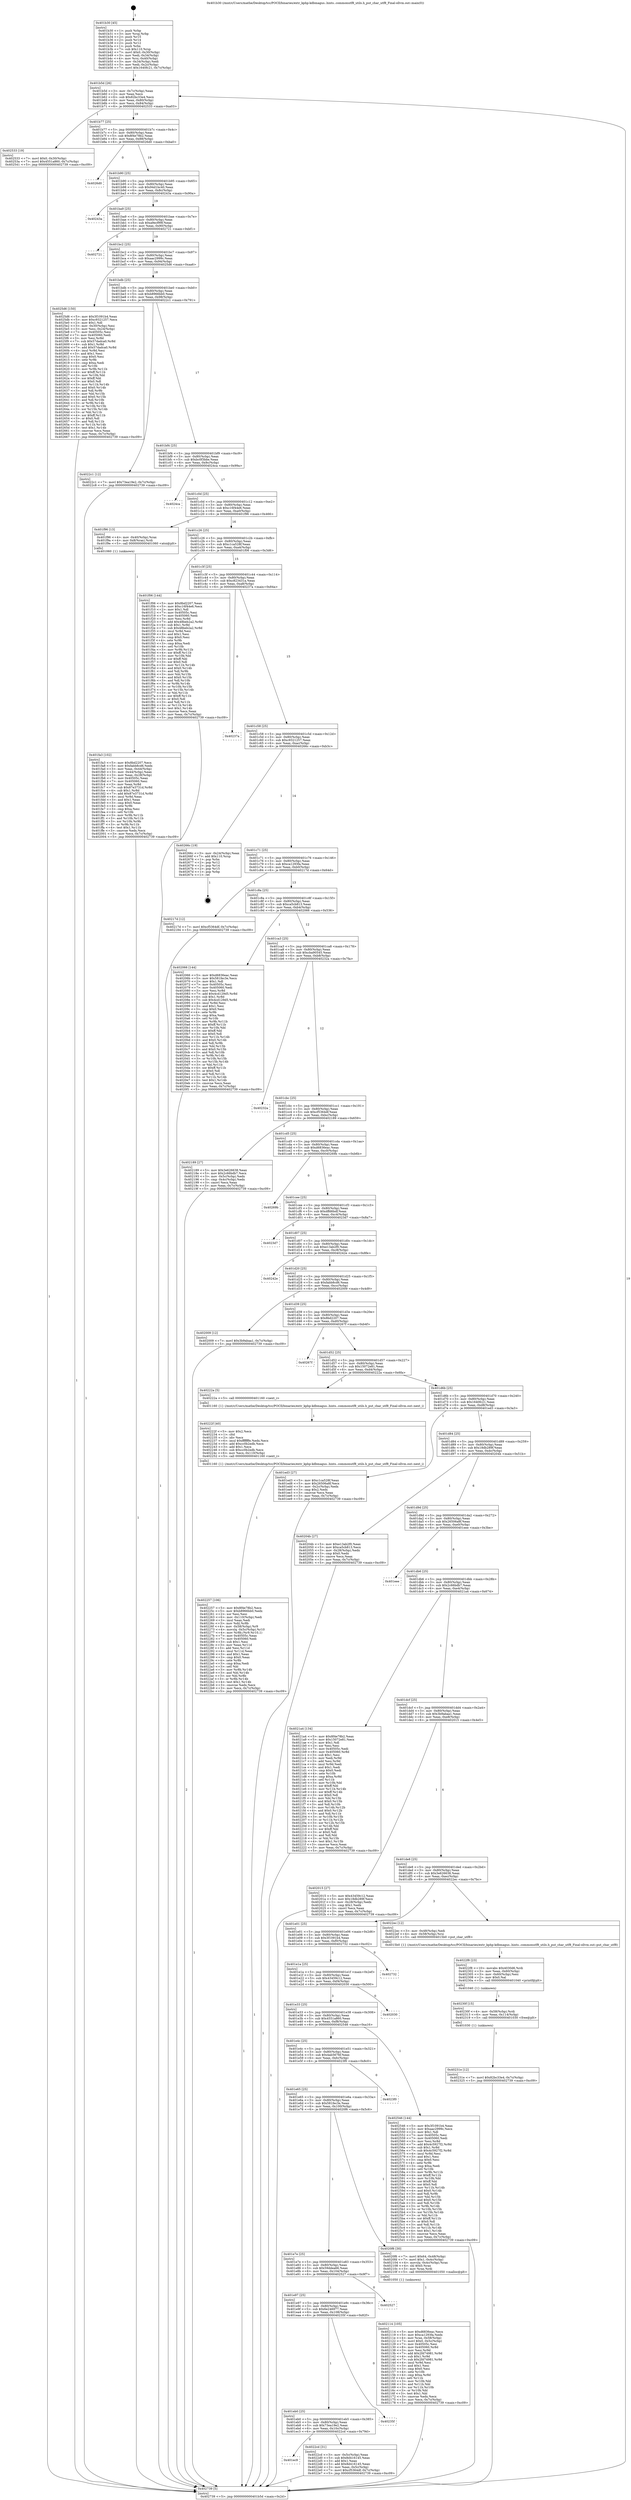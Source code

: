digraph "0x401b30" {
  label = "0x401b30 (/mnt/c/Users/mathe/Desktop/tcc/POCII/binaries/extr_kphp-kdbmagus..hints..commonutf8_utils.h_put_char_utf8_Final-ollvm.out::main(0))"
  labelloc = "t"
  node[shape=record]

  Entry [label="",width=0.3,height=0.3,shape=circle,fillcolor=black,style=filled]
  "0x401b5d" [label="{
     0x401b5d [26]\l
     | [instrs]\l
     &nbsp;&nbsp;0x401b5d \<+3\>: mov -0x7c(%rbp),%eax\l
     &nbsp;&nbsp;0x401b60 \<+2\>: mov %eax,%ecx\l
     &nbsp;&nbsp;0x401b62 \<+6\>: sub $0x82bc33e4,%ecx\l
     &nbsp;&nbsp;0x401b68 \<+3\>: mov %eax,-0x80(%rbp)\l
     &nbsp;&nbsp;0x401b6b \<+6\>: mov %ecx,-0x84(%rbp)\l
     &nbsp;&nbsp;0x401b71 \<+6\>: je 0000000000402533 \<main+0xa03\>\l
  }"]
  "0x402533" [label="{
     0x402533 [19]\l
     | [instrs]\l
     &nbsp;&nbsp;0x402533 \<+7\>: movl $0x0,-0x30(%rbp)\l
     &nbsp;&nbsp;0x40253a \<+7\>: movl $0x4551a860,-0x7c(%rbp)\l
     &nbsp;&nbsp;0x402541 \<+5\>: jmp 0000000000402739 \<main+0xc09\>\l
  }"]
  "0x401b77" [label="{
     0x401b77 [25]\l
     | [instrs]\l
     &nbsp;&nbsp;0x401b77 \<+5\>: jmp 0000000000401b7c \<main+0x4c\>\l
     &nbsp;&nbsp;0x401b7c \<+3\>: mov -0x80(%rbp),%eax\l
     &nbsp;&nbsp;0x401b7f \<+5\>: sub $0x8f4e78b2,%eax\l
     &nbsp;&nbsp;0x401b84 \<+6\>: mov %eax,-0x88(%rbp)\l
     &nbsp;&nbsp;0x401b8a \<+6\>: je 00000000004026d0 \<main+0xba0\>\l
  }"]
  Exit [label="",width=0.3,height=0.3,shape=circle,fillcolor=black,style=filled,peripheries=2]
  "0x4026d0" [label="{
     0x4026d0\l
  }", style=dashed]
  "0x401b90" [label="{
     0x401b90 [25]\l
     | [instrs]\l
     &nbsp;&nbsp;0x401b90 \<+5\>: jmp 0000000000401b95 \<main+0x65\>\l
     &nbsp;&nbsp;0x401b95 \<+3\>: mov -0x80(%rbp),%eax\l
     &nbsp;&nbsp;0x401b98 \<+5\>: sub $0x94d1bc40,%eax\l
     &nbsp;&nbsp;0x401b9d \<+6\>: mov %eax,-0x8c(%rbp)\l
     &nbsp;&nbsp;0x401ba3 \<+6\>: je 000000000040243a \<main+0x90a\>\l
  }"]
  "0x40231e" [label="{
     0x40231e [12]\l
     | [instrs]\l
     &nbsp;&nbsp;0x40231e \<+7\>: movl $0x82bc33e4,-0x7c(%rbp)\l
     &nbsp;&nbsp;0x402325 \<+5\>: jmp 0000000000402739 \<main+0xc09\>\l
  }"]
  "0x40243a" [label="{
     0x40243a\l
  }", style=dashed]
  "0x401ba9" [label="{
     0x401ba9 [25]\l
     | [instrs]\l
     &nbsp;&nbsp;0x401ba9 \<+5\>: jmp 0000000000401bae \<main+0x7e\>\l
     &nbsp;&nbsp;0x401bae \<+3\>: mov -0x80(%rbp),%eax\l
     &nbsp;&nbsp;0x401bb1 \<+5\>: sub $0xa9ecf99f,%eax\l
     &nbsp;&nbsp;0x401bb6 \<+6\>: mov %eax,-0x90(%rbp)\l
     &nbsp;&nbsp;0x401bbc \<+6\>: je 0000000000402721 \<main+0xbf1\>\l
  }"]
  "0x40230f" [label="{
     0x40230f [15]\l
     | [instrs]\l
     &nbsp;&nbsp;0x40230f \<+4\>: mov -0x58(%rbp),%rdi\l
     &nbsp;&nbsp;0x402313 \<+6\>: mov %eax,-0x114(%rbp)\l
     &nbsp;&nbsp;0x402319 \<+5\>: call 0000000000401030 \<free@plt\>\l
     | [calls]\l
     &nbsp;&nbsp;0x401030 \{1\} (unknown)\l
  }"]
  "0x402721" [label="{
     0x402721\l
  }", style=dashed]
  "0x401bc2" [label="{
     0x401bc2 [25]\l
     | [instrs]\l
     &nbsp;&nbsp;0x401bc2 \<+5\>: jmp 0000000000401bc7 \<main+0x97\>\l
     &nbsp;&nbsp;0x401bc7 \<+3\>: mov -0x80(%rbp),%eax\l
     &nbsp;&nbsp;0x401bca \<+5\>: sub $0xaac2999c,%eax\l
     &nbsp;&nbsp;0x401bcf \<+6\>: mov %eax,-0x94(%rbp)\l
     &nbsp;&nbsp;0x401bd5 \<+6\>: je 00000000004025d6 \<main+0xaa6\>\l
  }"]
  "0x4022f8" [label="{
     0x4022f8 [23]\l
     | [instrs]\l
     &nbsp;&nbsp;0x4022f8 \<+10\>: movabs $0x4030d6,%rdi\l
     &nbsp;&nbsp;0x402302 \<+3\>: mov %eax,-0x60(%rbp)\l
     &nbsp;&nbsp;0x402305 \<+3\>: mov -0x60(%rbp),%esi\l
     &nbsp;&nbsp;0x402308 \<+2\>: mov $0x0,%al\l
     &nbsp;&nbsp;0x40230a \<+5\>: call 0000000000401040 \<printf@plt\>\l
     | [calls]\l
     &nbsp;&nbsp;0x401040 \{1\} (unknown)\l
  }"]
  "0x4025d6" [label="{
     0x4025d6 [150]\l
     | [instrs]\l
     &nbsp;&nbsp;0x4025d6 \<+5\>: mov $0x3f1091b4,%eax\l
     &nbsp;&nbsp;0x4025db \<+5\>: mov $0xc9321257,%ecx\l
     &nbsp;&nbsp;0x4025e0 \<+2\>: mov $0x1,%dl\l
     &nbsp;&nbsp;0x4025e2 \<+3\>: mov -0x30(%rbp),%esi\l
     &nbsp;&nbsp;0x4025e5 \<+3\>: mov %esi,-0x24(%rbp)\l
     &nbsp;&nbsp;0x4025e8 \<+7\>: mov 0x40505c,%esi\l
     &nbsp;&nbsp;0x4025ef \<+7\>: mov 0x405060,%edi\l
     &nbsp;&nbsp;0x4025f6 \<+3\>: mov %esi,%r8d\l
     &nbsp;&nbsp;0x4025f9 \<+7\>: sub $0x57dadca0,%r8d\l
     &nbsp;&nbsp;0x402600 \<+4\>: sub $0x1,%r8d\l
     &nbsp;&nbsp;0x402604 \<+7\>: add $0x57dadca0,%r8d\l
     &nbsp;&nbsp;0x40260b \<+4\>: imul %r8d,%esi\l
     &nbsp;&nbsp;0x40260f \<+3\>: and $0x1,%esi\l
     &nbsp;&nbsp;0x402612 \<+3\>: cmp $0x0,%esi\l
     &nbsp;&nbsp;0x402615 \<+4\>: sete %r9b\l
     &nbsp;&nbsp;0x402619 \<+3\>: cmp $0xa,%edi\l
     &nbsp;&nbsp;0x40261c \<+4\>: setl %r10b\l
     &nbsp;&nbsp;0x402620 \<+3\>: mov %r9b,%r11b\l
     &nbsp;&nbsp;0x402623 \<+4\>: xor $0xff,%r11b\l
     &nbsp;&nbsp;0x402627 \<+3\>: mov %r10b,%bl\l
     &nbsp;&nbsp;0x40262a \<+3\>: xor $0xff,%bl\l
     &nbsp;&nbsp;0x40262d \<+3\>: xor $0x0,%dl\l
     &nbsp;&nbsp;0x402630 \<+3\>: mov %r11b,%r14b\l
     &nbsp;&nbsp;0x402633 \<+4\>: and $0x0,%r14b\l
     &nbsp;&nbsp;0x402637 \<+3\>: and %dl,%r9b\l
     &nbsp;&nbsp;0x40263a \<+3\>: mov %bl,%r15b\l
     &nbsp;&nbsp;0x40263d \<+4\>: and $0x0,%r15b\l
     &nbsp;&nbsp;0x402641 \<+3\>: and %dl,%r10b\l
     &nbsp;&nbsp;0x402644 \<+3\>: or %r9b,%r14b\l
     &nbsp;&nbsp;0x402647 \<+3\>: or %r10b,%r15b\l
     &nbsp;&nbsp;0x40264a \<+3\>: xor %r15b,%r14b\l
     &nbsp;&nbsp;0x40264d \<+3\>: or %bl,%r11b\l
     &nbsp;&nbsp;0x402650 \<+4\>: xor $0xff,%r11b\l
     &nbsp;&nbsp;0x402654 \<+3\>: or $0x0,%dl\l
     &nbsp;&nbsp;0x402657 \<+3\>: and %dl,%r11b\l
     &nbsp;&nbsp;0x40265a \<+3\>: or %r11b,%r14b\l
     &nbsp;&nbsp;0x40265d \<+4\>: test $0x1,%r14b\l
     &nbsp;&nbsp;0x402661 \<+3\>: cmovne %ecx,%eax\l
     &nbsp;&nbsp;0x402664 \<+3\>: mov %eax,-0x7c(%rbp)\l
     &nbsp;&nbsp;0x402667 \<+5\>: jmp 0000000000402739 \<main+0xc09\>\l
  }"]
  "0x401bdb" [label="{
     0x401bdb [25]\l
     | [instrs]\l
     &nbsp;&nbsp;0x401bdb \<+5\>: jmp 0000000000401be0 \<main+0xb0\>\l
     &nbsp;&nbsp;0x401be0 \<+3\>: mov -0x80(%rbp),%eax\l
     &nbsp;&nbsp;0x401be3 \<+5\>: sub $0xb8966bb0,%eax\l
     &nbsp;&nbsp;0x401be8 \<+6\>: mov %eax,-0x98(%rbp)\l
     &nbsp;&nbsp;0x401bee \<+6\>: je 00000000004022c1 \<main+0x791\>\l
  }"]
  "0x401ec9" [label="{
     0x401ec9\l
  }", style=dashed]
  "0x4022c1" [label="{
     0x4022c1 [12]\l
     | [instrs]\l
     &nbsp;&nbsp;0x4022c1 \<+7\>: movl $0x73ea19e2,-0x7c(%rbp)\l
     &nbsp;&nbsp;0x4022c8 \<+5\>: jmp 0000000000402739 \<main+0xc09\>\l
  }"]
  "0x401bf4" [label="{
     0x401bf4 [25]\l
     | [instrs]\l
     &nbsp;&nbsp;0x401bf4 \<+5\>: jmp 0000000000401bf9 \<main+0xc9\>\l
     &nbsp;&nbsp;0x401bf9 \<+3\>: mov -0x80(%rbp),%eax\l
     &nbsp;&nbsp;0x401bfc \<+5\>: sub $0xbc0f3bbe,%eax\l
     &nbsp;&nbsp;0x401c01 \<+6\>: mov %eax,-0x9c(%rbp)\l
     &nbsp;&nbsp;0x401c07 \<+6\>: je 00000000004024ca \<main+0x99a\>\l
  }"]
  "0x4022cd" [label="{
     0x4022cd [31]\l
     | [instrs]\l
     &nbsp;&nbsp;0x4022cd \<+3\>: mov -0x5c(%rbp),%eax\l
     &nbsp;&nbsp;0x4022d0 \<+5\>: sub $0x8d416145,%eax\l
     &nbsp;&nbsp;0x4022d5 \<+3\>: add $0x1,%eax\l
     &nbsp;&nbsp;0x4022d8 \<+5\>: add $0x8d416145,%eax\l
     &nbsp;&nbsp;0x4022dd \<+3\>: mov %eax,-0x5c(%rbp)\l
     &nbsp;&nbsp;0x4022e0 \<+7\>: movl $0xcf5364df,-0x7c(%rbp)\l
     &nbsp;&nbsp;0x4022e7 \<+5\>: jmp 0000000000402739 \<main+0xc09\>\l
  }"]
  "0x4024ca" [label="{
     0x4024ca\l
  }", style=dashed]
  "0x401c0d" [label="{
     0x401c0d [25]\l
     | [instrs]\l
     &nbsp;&nbsp;0x401c0d \<+5\>: jmp 0000000000401c12 \<main+0xe2\>\l
     &nbsp;&nbsp;0x401c12 \<+3\>: mov -0x80(%rbp),%eax\l
     &nbsp;&nbsp;0x401c15 \<+5\>: sub $0xc16f44e6,%eax\l
     &nbsp;&nbsp;0x401c1a \<+6\>: mov %eax,-0xa0(%rbp)\l
     &nbsp;&nbsp;0x401c20 \<+6\>: je 0000000000401f96 \<main+0x466\>\l
  }"]
  "0x401eb0" [label="{
     0x401eb0 [25]\l
     | [instrs]\l
     &nbsp;&nbsp;0x401eb0 \<+5\>: jmp 0000000000401eb5 \<main+0x385\>\l
     &nbsp;&nbsp;0x401eb5 \<+3\>: mov -0x80(%rbp),%eax\l
     &nbsp;&nbsp;0x401eb8 \<+5\>: sub $0x73ea19e2,%eax\l
     &nbsp;&nbsp;0x401ebd \<+6\>: mov %eax,-0x10c(%rbp)\l
     &nbsp;&nbsp;0x401ec3 \<+6\>: je 00000000004022cd \<main+0x79d\>\l
  }"]
  "0x401f96" [label="{
     0x401f96 [13]\l
     | [instrs]\l
     &nbsp;&nbsp;0x401f96 \<+4\>: mov -0x40(%rbp),%rax\l
     &nbsp;&nbsp;0x401f9a \<+4\>: mov 0x8(%rax),%rdi\l
     &nbsp;&nbsp;0x401f9e \<+5\>: call 0000000000401060 \<atoi@plt\>\l
     | [calls]\l
     &nbsp;&nbsp;0x401060 \{1\} (unknown)\l
  }"]
  "0x401c26" [label="{
     0x401c26 [25]\l
     | [instrs]\l
     &nbsp;&nbsp;0x401c26 \<+5\>: jmp 0000000000401c2b \<main+0xfb\>\l
     &nbsp;&nbsp;0x401c2b \<+3\>: mov -0x80(%rbp),%eax\l
     &nbsp;&nbsp;0x401c2e \<+5\>: sub $0xc1ca528f,%eax\l
     &nbsp;&nbsp;0x401c33 \<+6\>: mov %eax,-0xa4(%rbp)\l
     &nbsp;&nbsp;0x401c39 \<+6\>: je 0000000000401f06 \<main+0x3d6\>\l
  }"]
  "0x40235f" [label="{
     0x40235f\l
  }", style=dashed]
  "0x401f06" [label="{
     0x401f06 [144]\l
     | [instrs]\l
     &nbsp;&nbsp;0x401f06 \<+5\>: mov $0x8bd2207,%eax\l
     &nbsp;&nbsp;0x401f0b \<+5\>: mov $0xc16f44e6,%ecx\l
     &nbsp;&nbsp;0x401f10 \<+2\>: mov $0x1,%dl\l
     &nbsp;&nbsp;0x401f12 \<+7\>: mov 0x40505c,%esi\l
     &nbsp;&nbsp;0x401f19 \<+7\>: mov 0x405060,%edi\l
     &nbsp;&nbsp;0x401f20 \<+3\>: mov %esi,%r8d\l
     &nbsp;&nbsp;0x401f23 \<+7\>: add $0x48beb2a2,%r8d\l
     &nbsp;&nbsp;0x401f2a \<+4\>: sub $0x1,%r8d\l
     &nbsp;&nbsp;0x401f2e \<+7\>: sub $0x48beb2a2,%r8d\l
     &nbsp;&nbsp;0x401f35 \<+4\>: imul %r8d,%esi\l
     &nbsp;&nbsp;0x401f39 \<+3\>: and $0x1,%esi\l
     &nbsp;&nbsp;0x401f3c \<+3\>: cmp $0x0,%esi\l
     &nbsp;&nbsp;0x401f3f \<+4\>: sete %r9b\l
     &nbsp;&nbsp;0x401f43 \<+3\>: cmp $0xa,%edi\l
     &nbsp;&nbsp;0x401f46 \<+4\>: setl %r10b\l
     &nbsp;&nbsp;0x401f4a \<+3\>: mov %r9b,%r11b\l
     &nbsp;&nbsp;0x401f4d \<+4\>: xor $0xff,%r11b\l
     &nbsp;&nbsp;0x401f51 \<+3\>: mov %r10b,%bl\l
     &nbsp;&nbsp;0x401f54 \<+3\>: xor $0xff,%bl\l
     &nbsp;&nbsp;0x401f57 \<+3\>: xor $0x0,%dl\l
     &nbsp;&nbsp;0x401f5a \<+3\>: mov %r11b,%r14b\l
     &nbsp;&nbsp;0x401f5d \<+4\>: and $0x0,%r14b\l
     &nbsp;&nbsp;0x401f61 \<+3\>: and %dl,%r9b\l
     &nbsp;&nbsp;0x401f64 \<+3\>: mov %bl,%r15b\l
     &nbsp;&nbsp;0x401f67 \<+4\>: and $0x0,%r15b\l
     &nbsp;&nbsp;0x401f6b \<+3\>: and %dl,%r10b\l
     &nbsp;&nbsp;0x401f6e \<+3\>: or %r9b,%r14b\l
     &nbsp;&nbsp;0x401f71 \<+3\>: or %r10b,%r15b\l
     &nbsp;&nbsp;0x401f74 \<+3\>: xor %r15b,%r14b\l
     &nbsp;&nbsp;0x401f77 \<+3\>: or %bl,%r11b\l
     &nbsp;&nbsp;0x401f7a \<+4\>: xor $0xff,%r11b\l
     &nbsp;&nbsp;0x401f7e \<+3\>: or $0x0,%dl\l
     &nbsp;&nbsp;0x401f81 \<+3\>: and %dl,%r11b\l
     &nbsp;&nbsp;0x401f84 \<+3\>: or %r11b,%r14b\l
     &nbsp;&nbsp;0x401f87 \<+4\>: test $0x1,%r14b\l
     &nbsp;&nbsp;0x401f8b \<+3\>: cmovne %ecx,%eax\l
     &nbsp;&nbsp;0x401f8e \<+3\>: mov %eax,-0x7c(%rbp)\l
     &nbsp;&nbsp;0x401f91 \<+5\>: jmp 0000000000402739 \<main+0xc09\>\l
  }"]
  "0x401c3f" [label="{
     0x401c3f [25]\l
     | [instrs]\l
     &nbsp;&nbsp;0x401c3f \<+5\>: jmp 0000000000401c44 \<main+0x114\>\l
     &nbsp;&nbsp;0x401c44 \<+3\>: mov -0x80(%rbp),%eax\l
     &nbsp;&nbsp;0x401c47 \<+5\>: sub $0xc823431a,%eax\l
     &nbsp;&nbsp;0x401c4c \<+6\>: mov %eax,-0xa8(%rbp)\l
     &nbsp;&nbsp;0x401c52 \<+6\>: je 000000000040237a \<main+0x84a\>\l
  }"]
  "0x401e97" [label="{
     0x401e97 [25]\l
     | [instrs]\l
     &nbsp;&nbsp;0x401e97 \<+5\>: jmp 0000000000401e9c \<main+0x36c\>\l
     &nbsp;&nbsp;0x401e9c \<+3\>: mov -0x80(%rbp),%eax\l
     &nbsp;&nbsp;0x401e9f \<+5\>: sub $0x6e246977,%eax\l
     &nbsp;&nbsp;0x401ea4 \<+6\>: mov %eax,-0x108(%rbp)\l
     &nbsp;&nbsp;0x401eaa \<+6\>: je 000000000040235f \<main+0x82f\>\l
  }"]
  "0x40237a" [label="{
     0x40237a\l
  }", style=dashed]
  "0x401c58" [label="{
     0x401c58 [25]\l
     | [instrs]\l
     &nbsp;&nbsp;0x401c58 \<+5\>: jmp 0000000000401c5d \<main+0x12d\>\l
     &nbsp;&nbsp;0x401c5d \<+3\>: mov -0x80(%rbp),%eax\l
     &nbsp;&nbsp;0x401c60 \<+5\>: sub $0xc9321257,%eax\l
     &nbsp;&nbsp;0x401c65 \<+6\>: mov %eax,-0xac(%rbp)\l
     &nbsp;&nbsp;0x401c6b \<+6\>: je 000000000040266c \<main+0xb3c\>\l
  }"]
  "0x402527" [label="{
     0x402527\l
  }", style=dashed]
  "0x40266c" [label="{
     0x40266c [19]\l
     | [instrs]\l
     &nbsp;&nbsp;0x40266c \<+3\>: mov -0x24(%rbp),%eax\l
     &nbsp;&nbsp;0x40266f \<+7\>: add $0x110,%rsp\l
     &nbsp;&nbsp;0x402676 \<+1\>: pop %rbx\l
     &nbsp;&nbsp;0x402677 \<+2\>: pop %r12\l
     &nbsp;&nbsp;0x402679 \<+2\>: pop %r14\l
     &nbsp;&nbsp;0x40267b \<+2\>: pop %r15\l
     &nbsp;&nbsp;0x40267d \<+1\>: pop %rbp\l
     &nbsp;&nbsp;0x40267e \<+1\>: ret\l
  }"]
  "0x401c71" [label="{
     0x401c71 [25]\l
     | [instrs]\l
     &nbsp;&nbsp;0x401c71 \<+5\>: jmp 0000000000401c76 \<main+0x146\>\l
     &nbsp;&nbsp;0x401c76 \<+3\>: mov -0x80(%rbp),%eax\l
     &nbsp;&nbsp;0x401c79 \<+5\>: sub $0xca1293fa,%eax\l
     &nbsp;&nbsp;0x401c7e \<+6\>: mov %eax,-0xb0(%rbp)\l
     &nbsp;&nbsp;0x401c84 \<+6\>: je 000000000040217d \<main+0x64d\>\l
  }"]
  "0x402257" [label="{
     0x402257 [106]\l
     | [instrs]\l
     &nbsp;&nbsp;0x402257 \<+5\>: mov $0x8f4e78b2,%ecx\l
     &nbsp;&nbsp;0x40225c \<+5\>: mov $0xb8966bb0,%edx\l
     &nbsp;&nbsp;0x402261 \<+2\>: xor %esi,%esi\l
     &nbsp;&nbsp;0x402263 \<+6\>: mov -0x110(%rbp),%edi\l
     &nbsp;&nbsp;0x402269 \<+3\>: imul %eax,%edi\l
     &nbsp;&nbsp;0x40226c \<+3\>: mov %dil,%r8b\l
     &nbsp;&nbsp;0x40226f \<+4\>: mov -0x58(%rbp),%r9\l
     &nbsp;&nbsp;0x402273 \<+4\>: movslq -0x5c(%rbp),%r10\l
     &nbsp;&nbsp;0x402277 \<+4\>: mov %r8b,(%r9,%r10,1)\l
     &nbsp;&nbsp;0x40227b \<+7\>: mov 0x40505c,%eax\l
     &nbsp;&nbsp;0x402282 \<+7\>: mov 0x405060,%edi\l
     &nbsp;&nbsp;0x402289 \<+3\>: sub $0x1,%esi\l
     &nbsp;&nbsp;0x40228c \<+3\>: mov %eax,%r11d\l
     &nbsp;&nbsp;0x40228f \<+3\>: add %esi,%r11d\l
     &nbsp;&nbsp;0x402292 \<+4\>: imul %r11d,%eax\l
     &nbsp;&nbsp;0x402296 \<+3\>: and $0x1,%eax\l
     &nbsp;&nbsp;0x402299 \<+3\>: cmp $0x0,%eax\l
     &nbsp;&nbsp;0x40229c \<+4\>: sete %r8b\l
     &nbsp;&nbsp;0x4022a0 \<+3\>: cmp $0xa,%edi\l
     &nbsp;&nbsp;0x4022a3 \<+3\>: setl %bl\l
     &nbsp;&nbsp;0x4022a6 \<+3\>: mov %r8b,%r14b\l
     &nbsp;&nbsp;0x4022a9 \<+3\>: and %bl,%r14b\l
     &nbsp;&nbsp;0x4022ac \<+3\>: xor %bl,%r8b\l
     &nbsp;&nbsp;0x4022af \<+3\>: or %r8b,%r14b\l
     &nbsp;&nbsp;0x4022b2 \<+4\>: test $0x1,%r14b\l
     &nbsp;&nbsp;0x4022b6 \<+3\>: cmovne %edx,%ecx\l
     &nbsp;&nbsp;0x4022b9 \<+3\>: mov %ecx,-0x7c(%rbp)\l
     &nbsp;&nbsp;0x4022bc \<+5\>: jmp 0000000000402739 \<main+0xc09\>\l
  }"]
  "0x40217d" [label="{
     0x40217d [12]\l
     | [instrs]\l
     &nbsp;&nbsp;0x40217d \<+7\>: movl $0xcf5364df,-0x7c(%rbp)\l
     &nbsp;&nbsp;0x402184 \<+5\>: jmp 0000000000402739 \<main+0xc09\>\l
  }"]
  "0x401c8a" [label="{
     0x401c8a [25]\l
     | [instrs]\l
     &nbsp;&nbsp;0x401c8a \<+5\>: jmp 0000000000401c8f \<main+0x15f\>\l
     &nbsp;&nbsp;0x401c8f \<+3\>: mov -0x80(%rbp),%eax\l
     &nbsp;&nbsp;0x401c92 \<+5\>: sub $0xca5cb813,%eax\l
     &nbsp;&nbsp;0x401c97 \<+6\>: mov %eax,-0xb4(%rbp)\l
     &nbsp;&nbsp;0x401c9d \<+6\>: je 0000000000402066 \<main+0x536\>\l
  }"]
  "0x40222f" [label="{
     0x40222f [40]\l
     | [instrs]\l
     &nbsp;&nbsp;0x40222f \<+5\>: mov $0x2,%ecx\l
     &nbsp;&nbsp;0x402234 \<+1\>: cltd\l
     &nbsp;&nbsp;0x402235 \<+2\>: idiv %ecx\l
     &nbsp;&nbsp;0x402237 \<+6\>: imul $0xfffffffe,%edx,%ecx\l
     &nbsp;&nbsp;0x40223d \<+6\>: add $0xcc0b2edb,%ecx\l
     &nbsp;&nbsp;0x402243 \<+3\>: add $0x1,%ecx\l
     &nbsp;&nbsp;0x402246 \<+6\>: sub $0xcc0b2edb,%ecx\l
     &nbsp;&nbsp;0x40224c \<+6\>: mov %ecx,-0x110(%rbp)\l
     &nbsp;&nbsp;0x402252 \<+5\>: call 0000000000401160 \<next_i\>\l
     | [calls]\l
     &nbsp;&nbsp;0x401160 \{1\} (/mnt/c/Users/mathe/Desktop/tcc/POCII/binaries/extr_kphp-kdbmagus..hints..commonutf8_utils.h_put_char_utf8_Final-ollvm.out::next_i)\l
  }"]
  "0x402066" [label="{
     0x402066 [144]\l
     | [instrs]\l
     &nbsp;&nbsp;0x402066 \<+5\>: mov $0xd6836eac,%eax\l
     &nbsp;&nbsp;0x40206b \<+5\>: mov $0x581fec3e,%ecx\l
     &nbsp;&nbsp;0x402070 \<+2\>: mov $0x1,%dl\l
     &nbsp;&nbsp;0x402072 \<+7\>: mov 0x40505c,%esi\l
     &nbsp;&nbsp;0x402079 \<+7\>: mov 0x405060,%edi\l
     &nbsp;&nbsp;0x402080 \<+3\>: mov %esi,%r8d\l
     &nbsp;&nbsp;0x402083 \<+7\>: add $0x4cd129d5,%r8d\l
     &nbsp;&nbsp;0x40208a \<+4\>: sub $0x1,%r8d\l
     &nbsp;&nbsp;0x40208e \<+7\>: sub $0x4cd129d5,%r8d\l
     &nbsp;&nbsp;0x402095 \<+4\>: imul %r8d,%esi\l
     &nbsp;&nbsp;0x402099 \<+3\>: and $0x1,%esi\l
     &nbsp;&nbsp;0x40209c \<+3\>: cmp $0x0,%esi\l
     &nbsp;&nbsp;0x40209f \<+4\>: sete %r9b\l
     &nbsp;&nbsp;0x4020a3 \<+3\>: cmp $0xa,%edi\l
     &nbsp;&nbsp;0x4020a6 \<+4\>: setl %r10b\l
     &nbsp;&nbsp;0x4020aa \<+3\>: mov %r9b,%r11b\l
     &nbsp;&nbsp;0x4020ad \<+4\>: xor $0xff,%r11b\l
     &nbsp;&nbsp;0x4020b1 \<+3\>: mov %r10b,%bl\l
     &nbsp;&nbsp;0x4020b4 \<+3\>: xor $0xff,%bl\l
     &nbsp;&nbsp;0x4020b7 \<+3\>: xor $0x0,%dl\l
     &nbsp;&nbsp;0x4020ba \<+3\>: mov %r11b,%r14b\l
     &nbsp;&nbsp;0x4020bd \<+4\>: and $0x0,%r14b\l
     &nbsp;&nbsp;0x4020c1 \<+3\>: and %dl,%r9b\l
     &nbsp;&nbsp;0x4020c4 \<+3\>: mov %bl,%r15b\l
     &nbsp;&nbsp;0x4020c7 \<+4\>: and $0x0,%r15b\l
     &nbsp;&nbsp;0x4020cb \<+3\>: and %dl,%r10b\l
     &nbsp;&nbsp;0x4020ce \<+3\>: or %r9b,%r14b\l
     &nbsp;&nbsp;0x4020d1 \<+3\>: or %r10b,%r15b\l
     &nbsp;&nbsp;0x4020d4 \<+3\>: xor %r15b,%r14b\l
     &nbsp;&nbsp;0x4020d7 \<+3\>: or %bl,%r11b\l
     &nbsp;&nbsp;0x4020da \<+4\>: xor $0xff,%r11b\l
     &nbsp;&nbsp;0x4020de \<+3\>: or $0x0,%dl\l
     &nbsp;&nbsp;0x4020e1 \<+3\>: and %dl,%r11b\l
     &nbsp;&nbsp;0x4020e4 \<+3\>: or %r11b,%r14b\l
     &nbsp;&nbsp;0x4020e7 \<+4\>: test $0x1,%r14b\l
     &nbsp;&nbsp;0x4020eb \<+3\>: cmovne %ecx,%eax\l
     &nbsp;&nbsp;0x4020ee \<+3\>: mov %eax,-0x7c(%rbp)\l
     &nbsp;&nbsp;0x4020f1 \<+5\>: jmp 0000000000402739 \<main+0xc09\>\l
  }"]
  "0x401ca3" [label="{
     0x401ca3 [25]\l
     | [instrs]\l
     &nbsp;&nbsp;0x401ca3 \<+5\>: jmp 0000000000401ca8 \<main+0x178\>\l
     &nbsp;&nbsp;0x401ca8 \<+3\>: mov -0x80(%rbp),%eax\l
     &nbsp;&nbsp;0x401cab \<+5\>: sub $0xcba90545,%eax\l
     &nbsp;&nbsp;0x401cb0 \<+6\>: mov %eax,-0xb8(%rbp)\l
     &nbsp;&nbsp;0x401cb6 \<+6\>: je 000000000040232a \<main+0x7fa\>\l
  }"]
  "0x402114" [label="{
     0x402114 [105]\l
     | [instrs]\l
     &nbsp;&nbsp;0x402114 \<+5\>: mov $0xd6836eac,%ecx\l
     &nbsp;&nbsp;0x402119 \<+5\>: mov $0xca1293fa,%edx\l
     &nbsp;&nbsp;0x40211e \<+4\>: mov %rax,-0x58(%rbp)\l
     &nbsp;&nbsp;0x402122 \<+7\>: movl $0x0,-0x5c(%rbp)\l
     &nbsp;&nbsp;0x402129 \<+7\>: mov 0x40505c,%esi\l
     &nbsp;&nbsp;0x402130 \<+8\>: mov 0x405060,%r8d\l
     &nbsp;&nbsp;0x402138 \<+3\>: mov %esi,%r9d\l
     &nbsp;&nbsp;0x40213b \<+7\>: add $0x2fd74981,%r9d\l
     &nbsp;&nbsp;0x402142 \<+4\>: sub $0x1,%r9d\l
     &nbsp;&nbsp;0x402146 \<+7\>: sub $0x2fd74981,%r9d\l
     &nbsp;&nbsp;0x40214d \<+4\>: imul %r9d,%esi\l
     &nbsp;&nbsp;0x402151 \<+3\>: and $0x1,%esi\l
     &nbsp;&nbsp;0x402154 \<+3\>: cmp $0x0,%esi\l
     &nbsp;&nbsp;0x402157 \<+4\>: sete %r10b\l
     &nbsp;&nbsp;0x40215b \<+4\>: cmp $0xa,%r8d\l
     &nbsp;&nbsp;0x40215f \<+4\>: setl %r11b\l
     &nbsp;&nbsp;0x402163 \<+3\>: mov %r10b,%bl\l
     &nbsp;&nbsp;0x402166 \<+3\>: and %r11b,%bl\l
     &nbsp;&nbsp;0x402169 \<+3\>: xor %r11b,%r10b\l
     &nbsp;&nbsp;0x40216c \<+3\>: or %r10b,%bl\l
     &nbsp;&nbsp;0x40216f \<+3\>: test $0x1,%bl\l
     &nbsp;&nbsp;0x402172 \<+3\>: cmovne %edx,%ecx\l
     &nbsp;&nbsp;0x402175 \<+3\>: mov %ecx,-0x7c(%rbp)\l
     &nbsp;&nbsp;0x402178 \<+5\>: jmp 0000000000402739 \<main+0xc09\>\l
  }"]
  "0x40232a" [label="{
     0x40232a\l
  }", style=dashed]
  "0x401cbc" [label="{
     0x401cbc [25]\l
     | [instrs]\l
     &nbsp;&nbsp;0x401cbc \<+5\>: jmp 0000000000401cc1 \<main+0x191\>\l
     &nbsp;&nbsp;0x401cc1 \<+3\>: mov -0x80(%rbp),%eax\l
     &nbsp;&nbsp;0x401cc4 \<+5\>: sub $0xcf5364df,%eax\l
     &nbsp;&nbsp;0x401cc9 \<+6\>: mov %eax,-0xbc(%rbp)\l
     &nbsp;&nbsp;0x401ccf \<+6\>: je 0000000000402189 \<main+0x659\>\l
  }"]
  "0x401e7e" [label="{
     0x401e7e [25]\l
     | [instrs]\l
     &nbsp;&nbsp;0x401e7e \<+5\>: jmp 0000000000401e83 \<main+0x353\>\l
     &nbsp;&nbsp;0x401e83 \<+3\>: mov -0x80(%rbp),%eax\l
     &nbsp;&nbsp;0x401e86 \<+5\>: sub $0x59ddea66,%eax\l
     &nbsp;&nbsp;0x401e8b \<+6\>: mov %eax,-0x104(%rbp)\l
     &nbsp;&nbsp;0x401e91 \<+6\>: je 0000000000402527 \<main+0x9f7\>\l
  }"]
  "0x402189" [label="{
     0x402189 [27]\l
     | [instrs]\l
     &nbsp;&nbsp;0x402189 \<+5\>: mov $0x3e626638,%eax\l
     &nbsp;&nbsp;0x40218e \<+5\>: mov $0x2c66bdb7,%ecx\l
     &nbsp;&nbsp;0x402193 \<+3\>: mov -0x5c(%rbp),%edx\l
     &nbsp;&nbsp;0x402196 \<+3\>: cmp -0x4c(%rbp),%edx\l
     &nbsp;&nbsp;0x402199 \<+3\>: cmovl %ecx,%eax\l
     &nbsp;&nbsp;0x40219c \<+3\>: mov %eax,-0x7c(%rbp)\l
     &nbsp;&nbsp;0x40219f \<+5\>: jmp 0000000000402739 \<main+0xc09\>\l
  }"]
  "0x401cd5" [label="{
     0x401cd5 [25]\l
     | [instrs]\l
     &nbsp;&nbsp;0x401cd5 \<+5\>: jmp 0000000000401cda \<main+0x1aa\>\l
     &nbsp;&nbsp;0x401cda \<+3\>: mov -0x80(%rbp),%eax\l
     &nbsp;&nbsp;0x401cdd \<+5\>: sub $0xd6836eac,%eax\l
     &nbsp;&nbsp;0x401ce2 \<+6\>: mov %eax,-0xc0(%rbp)\l
     &nbsp;&nbsp;0x401ce8 \<+6\>: je 000000000040269b \<main+0xb6b\>\l
  }"]
  "0x4020f6" [label="{
     0x4020f6 [30]\l
     | [instrs]\l
     &nbsp;&nbsp;0x4020f6 \<+7\>: movl $0x64,-0x48(%rbp)\l
     &nbsp;&nbsp;0x4020fd \<+7\>: movl $0x1,-0x4c(%rbp)\l
     &nbsp;&nbsp;0x402104 \<+4\>: movslq -0x4c(%rbp),%rax\l
     &nbsp;&nbsp;0x402108 \<+4\>: shl $0x0,%rax\l
     &nbsp;&nbsp;0x40210c \<+3\>: mov %rax,%rdi\l
     &nbsp;&nbsp;0x40210f \<+5\>: call 0000000000401050 \<malloc@plt\>\l
     | [calls]\l
     &nbsp;&nbsp;0x401050 \{1\} (unknown)\l
  }"]
  "0x40269b" [label="{
     0x40269b\l
  }", style=dashed]
  "0x401cee" [label="{
     0x401cee [25]\l
     | [instrs]\l
     &nbsp;&nbsp;0x401cee \<+5\>: jmp 0000000000401cf3 \<main+0x1c3\>\l
     &nbsp;&nbsp;0x401cf3 \<+3\>: mov -0x80(%rbp),%eax\l
     &nbsp;&nbsp;0x401cf6 \<+5\>: sub $0xdffd6bdf,%eax\l
     &nbsp;&nbsp;0x401cfb \<+6\>: mov %eax,-0xc4(%rbp)\l
     &nbsp;&nbsp;0x401d01 \<+6\>: je 00000000004023d7 \<main+0x8a7\>\l
  }"]
  "0x401e65" [label="{
     0x401e65 [25]\l
     | [instrs]\l
     &nbsp;&nbsp;0x401e65 \<+5\>: jmp 0000000000401e6a \<main+0x33a\>\l
     &nbsp;&nbsp;0x401e6a \<+3\>: mov -0x80(%rbp),%eax\l
     &nbsp;&nbsp;0x401e6d \<+5\>: sub $0x581fec3e,%eax\l
     &nbsp;&nbsp;0x401e72 \<+6\>: mov %eax,-0x100(%rbp)\l
     &nbsp;&nbsp;0x401e78 \<+6\>: je 00000000004020f6 \<main+0x5c6\>\l
  }"]
  "0x4023d7" [label="{
     0x4023d7\l
  }", style=dashed]
  "0x401d07" [label="{
     0x401d07 [25]\l
     | [instrs]\l
     &nbsp;&nbsp;0x401d07 \<+5\>: jmp 0000000000401d0c \<main+0x1dc\>\l
     &nbsp;&nbsp;0x401d0c \<+3\>: mov -0x80(%rbp),%eax\l
     &nbsp;&nbsp;0x401d0f \<+5\>: sub $0xe13ab2f0,%eax\l
     &nbsp;&nbsp;0x401d14 \<+6\>: mov %eax,-0xc8(%rbp)\l
     &nbsp;&nbsp;0x401d1a \<+6\>: je 000000000040242e \<main+0x8fe\>\l
  }"]
  "0x4023f0" [label="{
     0x4023f0\l
  }", style=dashed]
  "0x40242e" [label="{
     0x40242e\l
  }", style=dashed]
  "0x401d20" [label="{
     0x401d20 [25]\l
     | [instrs]\l
     &nbsp;&nbsp;0x401d20 \<+5\>: jmp 0000000000401d25 \<main+0x1f5\>\l
     &nbsp;&nbsp;0x401d25 \<+3\>: mov -0x80(%rbp),%eax\l
     &nbsp;&nbsp;0x401d28 \<+5\>: sub $0xfabb8cd6,%eax\l
     &nbsp;&nbsp;0x401d2d \<+6\>: mov %eax,-0xcc(%rbp)\l
     &nbsp;&nbsp;0x401d33 \<+6\>: je 0000000000402009 \<main+0x4d9\>\l
  }"]
  "0x401e4c" [label="{
     0x401e4c [25]\l
     | [instrs]\l
     &nbsp;&nbsp;0x401e4c \<+5\>: jmp 0000000000401e51 \<main+0x321\>\l
     &nbsp;&nbsp;0x401e51 \<+3\>: mov -0x80(%rbp),%eax\l
     &nbsp;&nbsp;0x401e54 \<+5\>: sub $0x4ab5676f,%eax\l
     &nbsp;&nbsp;0x401e59 \<+6\>: mov %eax,-0xfc(%rbp)\l
     &nbsp;&nbsp;0x401e5f \<+6\>: je 00000000004023f0 \<main+0x8c0\>\l
  }"]
  "0x402009" [label="{
     0x402009 [12]\l
     | [instrs]\l
     &nbsp;&nbsp;0x402009 \<+7\>: movl $0x3b9abaa1,-0x7c(%rbp)\l
     &nbsp;&nbsp;0x402010 \<+5\>: jmp 0000000000402739 \<main+0xc09\>\l
  }"]
  "0x401d39" [label="{
     0x401d39 [25]\l
     | [instrs]\l
     &nbsp;&nbsp;0x401d39 \<+5\>: jmp 0000000000401d3e \<main+0x20e\>\l
     &nbsp;&nbsp;0x401d3e \<+3\>: mov -0x80(%rbp),%eax\l
     &nbsp;&nbsp;0x401d41 \<+5\>: sub $0x8bd2207,%eax\l
     &nbsp;&nbsp;0x401d46 \<+6\>: mov %eax,-0xd0(%rbp)\l
     &nbsp;&nbsp;0x401d4c \<+6\>: je 000000000040267f \<main+0xb4f\>\l
  }"]
  "0x402546" [label="{
     0x402546 [144]\l
     | [instrs]\l
     &nbsp;&nbsp;0x402546 \<+5\>: mov $0x3f1091b4,%eax\l
     &nbsp;&nbsp;0x40254b \<+5\>: mov $0xaac2999c,%ecx\l
     &nbsp;&nbsp;0x402550 \<+2\>: mov $0x1,%dl\l
     &nbsp;&nbsp;0x402552 \<+7\>: mov 0x40505c,%esi\l
     &nbsp;&nbsp;0x402559 \<+7\>: mov 0x405060,%edi\l
     &nbsp;&nbsp;0x402560 \<+3\>: mov %esi,%r8d\l
     &nbsp;&nbsp;0x402563 \<+7\>: add $0x4c5927f2,%r8d\l
     &nbsp;&nbsp;0x40256a \<+4\>: sub $0x1,%r8d\l
     &nbsp;&nbsp;0x40256e \<+7\>: sub $0x4c5927f2,%r8d\l
     &nbsp;&nbsp;0x402575 \<+4\>: imul %r8d,%esi\l
     &nbsp;&nbsp;0x402579 \<+3\>: and $0x1,%esi\l
     &nbsp;&nbsp;0x40257c \<+3\>: cmp $0x0,%esi\l
     &nbsp;&nbsp;0x40257f \<+4\>: sete %r9b\l
     &nbsp;&nbsp;0x402583 \<+3\>: cmp $0xa,%edi\l
     &nbsp;&nbsp;0x402586 \<+4\>: setl %r10b\l
     &nbsp;&nbsp;0x40258a \<+3\>: mov %r9b,%r11b\l
     &nbsp;&nbsp;0x40258d \<+4\>: xor $0xff,%r11b\l
     &nbsp;&nbsp;0x402591 \<+3\>: mov %r10b,%bl\l
     &nbsp;&nbsp;0x402594 \<+3\>: xor $0xff,%bl\l
     &nbsp;&nbsp;0x402597 \<+3\>: xor $0x0,%dl\l
     &nbsp;&nbsp;0x40259a \<+3\>: mov %r11b,%r14b\l
     &nbsp;&nbsp;0x40259d \<+4\>: and $0x0,%r14b\l
     &nbsp;&nbsp;0x4025a1 \<+3\>: and %dl,%r9b\l
     &nbsp;&nbsp;0x4025a4 \<+3\>: mov %bl,%r15b\l
     &nbsp;&nbsp;0x4025a7 \<+4\>: and $0x0,%r15b\l
     &nbsp;&nbsp;0x4025ab \<+3\>: and %dl,%r10b\l
     &nbsp;&nbsp;0x4025ae \<+3\>: or %r9b,%r14b\l
     &nbsp;&nbsp;0x4025b1 \<+3\>: or %r10b,%r15b\l
     &nbsp;&nbsp;0x4025b4 \<+3\>: xor %r15b,%r14b\l
     &nbsp;&nbsp;0x4025b7 \<+3\>: or %bl,%r11b\l
     &nbsp;&nbsp;0x4025ba \<+4\>: xor $0xff,%r11b\l
     &nbsp;&nbsp;0x4025be \<+3\>: or $0x0,%dl\l
     &nbsp;&nbsp;0x4025c1 \<+3\>: and %dl,%r11b\l
     &nbsp;&nbsp;0x4025c4 \<+3\>: or %r11b,%r14b\l
     &nbsp;&nbsp;0x4025c7 \<+4\>: test $0x1,%r14b\l
     &nbsp;&nbsp;0x4025cb \<+3\>: cmovne %ecx,%eax\l
     &nbsp;&nbsp;0x4025ce \<+3\>: mov %eax,-0x7c(%rbp)\l
     &nbsp;&nbsp;0x4025d1 \<+5\>: jmp 0000000000402739 \<main+0xc09\>\l
  }"]
  "0x40267f" [label="{
     0x40267f\l
  }", style=dashed]
  "0x401d52" [label="{
     0x401d52 [25]\l
     | [instrs]\l
     &nbsp;&nbsp;0x401d52 \<+5\>: jmp 0000000000401d57 \<main+0x227\>\l
     &nbsp;&nbsp;0x401d57 \<+3\>: mov -0x80(%rbp),%eax\l
     &nbsp;&nbsp;0x401d5a \<+5\>: sub $0x15072e81,%eax\l
     &nbsp;&nbsp;0x401d5f \<+6\>: mov %eax,-0xd4(%rbp)\l
     &nbsp;&nbsp;0x401d65 \<+6\>: je 000000000040222a \<main+0x6fa\>\l
  }"]
  "0x401e33" [label="{
     0x401e33 [25]\l
     | [instrs]\l
     &nbsp;&nbsp;0x401e33 \<+5\>: jmp 0000000000401e38 \<main+0x308\>\l
     &nbsp;&nbsp;0x401e38 \<+3\>: mov -0x80(%rbp),%eax\l
     &nbsp;&nbsp;0x401e3b \<+5\>: sub $0x4551a860,%eax\l
     &nbsp;&nbsp;0x401e40 \<+6\>: mov %eax,-0xf8(%rbp)\l
     &nbsp;&nbsp;0x401e46 \<+6\>: je 0000000000402546 \<main+0xa16\>\l
  }"]
  "0x40222a" [label="{
     0x40222a [5]\l
     | [instrs]\l
     &nbsp;&nbsp;0x40222a \<+5\>: call 0000000000401160 \<next_i\>\l
     | [calls]\l
     &nbsp;&nbsp;0x401160 \{1\} (/mnt/c/Users/mathe/Desktop/tcc/POCII/binaries/extr_kphp-kdbmagus..hints..commonutf8_utils.h_put_char_utf8_Final-ollvm.out::next_i)\l
  }"]
  "0x401d6b" [label="{
     0x401d6b [25]\l
     | [instrs]\l
     &nbsp;&nbsp;0x401d6b \<+5\>: jmp 0000000000401d70 \<main+0x240\>\l
     &nbsp;&nbsp;0x401d70 \<+3\>: mov -0x80(%rbp),%eax\l
     &nbsp;&nbsp;0x401d73 \<+5\>: sub $0x1640fc21,%eax\l
     &nbsp;&nbsp;0x401d78 \<+6\>: mov %eax,-0xd8(%rbp)\l
     &nbsp;&nbsp;0x401d7e \<+6\>: je 0000000000401ed3 \<main+0x3a3\>\l
  }"]
  "0x402030" [label="{
     0x402030\l
  }", style=dashed]
  "0x401ed3" [label="{
     0x401ed3 [27]\l
     | [instrs]\l
     &nbsp;&nbsp;0x401ed3 \<+5\>: mov $0xc1ca528f,%eax\l
     &nbsp;&nbsp;0x401ed8 \<+5\>: mov $0x26506a8f,%ecx\l
     &nbsp;&nbsp;0x401edd \<+3\>: mov -0x2c(%rbp),%edx\l
     &nbsp;&nbsp;0x401ee0 \<+3\>: cmp $0x2,%edx\l
     &nbsp;&nbsp;0x401ee3 \<+3\>: cmovne %ecx,%eax\l
     &nbsp;&nbsp;0x401ee6 \<+3\>: mov %eax,-0x7c(%rbp)\l
     &nbsp;&nbsp;0x401ee9 \<+5\>: jmp 0000000000402739 \<main+0xc09\>\l
  }"]
  "0x401d84" [label="{
     0x401d84 [25]\l
     | [instrs]\l
     &nbsp;&nbsp;0x401d84 \<+5\>: jmp 0000000000401d89 \<main+0x259\>\l
     &nbsp;&nbsp;0x401d89 \<+3\>: mov -0x80(%rbp),%eax\l
     &nbsp;&nbsp;0x401d8c \<+5\>: sub $0x18db289f,%eax\l
     &nbsp;&nbsp;0x401d91 \<+6\>: mov %eax,-0xdc(%rbp)\l
     &nbsp;&nbsp;0x401d97 \<+6\>: je 000000000040204b \<main+0x51b\>\l
  }"]
  "0x402739" [label="{
     0x402739 [5]\l
     | [instrs]\l
     &nbsp;&nbsp;0x402739 \<+5\>: jmp 0000000000401b5d \<main+0x2d\>\l
  }"]
  "0x401b30" [label="{
     0x401b30 [45]\l
     | [instrs]\l
     &nbsp;&nbsp;0x401b30 \<+1\>: push %rbp\l
     &nbsp;&nbsp;0x401b31 \<+3\>: mov %rsp,%rbp\l
     &nbsp;&nbsp;0x401b34 \<+2\>: push %r15\l
     &nbsp;&nbsp;0x401b36 \<+2\>: push %r14\l
     &nbsp;&nbsp;0x401b38 \<+2\>: push %r12\l
     &nbsp;&nbsp;0x401b3a \<+1\>: push %rbx\l
     &nbsp;&nbsp;0x401b3b \<+7\>: sub $0x110,%rsp\l
     &nbsp;&nbsp;0x401b42 \<+7\>: movl $0x0,-0x30(%rbp)\l
     &nbsp;&nbsp;0x401b49 \<+3\>: mov %edi,-0x34(%rbp)\l
     &nbsp;&nbsp;0x401b4c \<+4\>: mov %rsi,-0x40(%rbp)\l
     &nbsp;&nbsp;0x401b50 \<+3\>: mov -0x34(%rbp),%edi\l
     &nbsp;&nbsp;0x401b53 \<+3\>: mov %edi,-0x2c(%rbp)\l
     &nbsp;&nbsp;0x401b56 \<+7\>: movl $0x1640fc21,-0x7c(%rbp)\l
  }"]
  "0x401fa3" [label="{
     0x401fa3 [102]\l
     | [instrs]\l
     &nbsp;&nbsp;0x401fa3 \<+5\>: mov $0x8bd2207,%ecx\l
     &nbsp;&nbsp;0x401fa8 \<+5\>: mov $0xfabb8cd6,%edx\l
     &nbsp;&nbsp;0x401fad \<+3\>: mov %eax,-0x44(%rbp)\l
     &nbsp;&nbsp;0x401fb0 \<+3\>: mov -0x44(%rbp),%eax\l
     &nbsp;&nbsp;0x401fb3 \<+3\>: mov %eax,-0x28(%rbp)\l
     &nbsp;&nbsp;0x401fb6 \<+7\>: mov 0x40505c,%eax\l
     &nbsp;&nbsp;0x401fbd \<+7\>: mov 0x405060,%esi\l
     &nbsp;&nbsp;0x401fc4 \<+3\>: mov %eax,%r8d\l
     &nbsp;&nbsp;0x401fc7 \<+7\>: sub $0x87e3731d,%r8d\l
     &nbsp;&nbsp;0x401fce \<+4\>: sub $0x1,%r8d\l
     &nbsp;&nbsp;0x401fd2 \<+7\>: add $0x87e3731d,%r8d\l
     &nbsp;&nbsp;0x401fd9 \<+4\>: imul %r8d,%eax\l
     &nbsp;&nbsp;0x401fdd \<+3\>: and $0x1,%eax\l
     &nbsp;&nbsp;0x401fe0 \<+3\>: cmp $0x0,%eax\l
     &nbsp;&nbsp;0x401fe3 \<+4\>: sete %r9b\l
     &nbsp;&nbsp;0x401fe7 \<+3\>: cmp $0xa,%esi\l
     &nbsp;&nbsp;0x401fea \<+4\>: setl %r10b\l
     &nbsp;&nbsp;0x401fee \<+3\>: mov %r9b,%r11b\l
     &nbsp;&nbsp;0x401ff1 \<+3\>: and %r10b,%r11b\l
     &nbsp;&nbsp;0x401ff4 \<+3\>: xor %r10b,%r9b\l
     &nbsp;&nbsp;0x401ff7 \<+3\>: or %r9b,%r11b\l
     &nbsp;&nbsp;0x401ffa \<+4\>: test $0x1,%r11b\l
     &nbsp;&nbsp;0x401ffe \<+3\>: cmovne %edx,%ecx\l
     &nbsp;&nbsp;0x402001 \<+3\>: mov %ecx,-0x7c(%rbp)\l
     &nbsp;&nbsp;0x402004 \<+5\>: jmp 0000000000402739 \<main+0xc09\>\l
  }"]
  "0x401e1a" [label="{
     0x401e1a [25]\l
     | [instrs]\l
     &nbsp;&nbsp;0x401e1a \<+5\>: jmp 0000000000401e1f \<main+0x2ef\>\l
     &nbsp;&nbsp;0x401e1f \<+3\>: mov -0x80(%rbp),%eax\l
     &nbsp;&nbsp;0x401e22 \<+5\>: sub $0x43459c12,%eax\l
     &nbsp;&nbsp;0x401e27 \<+6\>: mov %eax,-0xf4(%rbp)\l
     &nbsp;&nbsp;0x401e2d \<+6\>: je 0000000000402030 \<main+0x500\>\l
  }"]
  "0x40204b" [label="{
     0x40204b [27]\l
     | [instrs]\l
     &nbsp;&nbsp;0x40204b \<+5\>: mov $0xe13ab2f0,%eax\l
     &nbsp;&nbsp;0x402050 \<+5\>: mov $0xca5cb813,%ecx\l
     &nbsp;&nbsp;0x402055 \<+3\>: mov -0x28(%rbp),%edx\l
     &nbsp;&nbsp;0x402058 \<+3\>: cmp $0x0,%edx\l
     &nbsp;&nbsp;0x40205b \<+3\>: cmove %ecx,%eax\l
     &nbsp;&nbsp;0x40205e \<+3\>: mov %eax,-0x7c(%rbp)\l
     &nbsp;&nbsp;0x402061 \<+5\>: jmp 0000000000402739 \<main+0xc09\>\l
  }"]
  "0x401d9d" [label="{
     0x401d9d [25]\l
     | [instrs]\l
     &nbsp;&nbsp;0x401d9d \<+5\>: jmp 0000000000401da2 \<main+0x272\>\l
     &nbsp;&nbsp;0x401da2 \<+3\>: mov -0x80(%rbp),%eax\l
     &nbsp;&nbsp;0x401da5 \<+5\>: sub $0x26506a8f,%eax\l
     &nbsp;&nbsp;0x401daa \<+6\>: mov %eax,-0xe0(%rbp)\l
     &nbsp;&nbsp;0x401db0 \<+6\>: je 0000000000401eee \<main+0x3be\>\l
  }"]
  "0x402732" [label="{
     0x402732\l
  }", style=dashed]
  "0x401eee" [label="{
     0x401eee\l
  }", style=dashed]
  "0x401db6" [label="{
     0x401db6 [25]\l
     | [instrs]\l
     &nbsp;&nbsp;0x401db6 \<+5\>: jmp 0000000000401dbb \<main+0x28b\>\l
     &nbsp;&nbsp;0x401dbb \<+3\>: mov -0x80(%rbp),%eax\l
     &nbsp;&nbsp;0x401dbe \<+5\>: sub $0x2c66bdb7,%eax\l
     &nbsp;&nbsp;0x401dc3 \<+6\>: mov %eax,-0xe4(%rbp)\l
     &nbsp;&nbsp;0x401dc9 \<+6\>: je 00000000004021a4 \<main+0x674\>\l
  }"]
  "0x401e01" [label="{
     0x401e01 [25]\l
     | [instrs]\l
     &nbsp;&nbsp;0x401e01 \<+5\>: jmp 0000000000401e06 \<main+0x2d6\>\l
     &nbsp;&nbsp;0x401e06 \<+3\>: mov -0x80(%rbp),%eax\l
     &nbsp;&nbsp;0x401e09 \<+5\>: sub $0x3f1091b4,%eax\l
     &nbsp;&nbsp;0x401e0e \<+6\>: mov %eax,-0xf0(%rbp)\l
     &nbsp;&nbsp;0x401e14 \<+6\>: je 0000000000402732 \<main+0xc02\>\l
  }"]
  "0x4021a4" [label="{
     0x4021a4 [134]\l
     | [instrs]\l
     &nbsp;&nbsp;0x4021a4 \<+5\>: mov $0x8f4e78b2,%eax\l
     &nbsp;&nbsp;0x4021a9 \<+5\>: mov $0x15072e81,%ecx\l
     &nbsp;&nbsp;0x4021ae \<+2\>: mov $0x1,%dl\l
     &nbsp;&nbsp;0x4021b0 \<+2\>: xor %esi,%esi\l
     &nbsp;&nbsp;0x4021b2 \<+7\>: mov 0x40505c,%edi\l
     &nbsp;&nbsp;0x4021b9 \<+8\>: mov 0x405060,%r8d\l
     &nbsp;&nbsp;0x4021c1 \<+3\>: sub $0x1,%esi\l
     &nbsp;&nbsp;0x4021c4 \<+3\>: mov %edi,%r9d\l
     &nbsp;&nbsp;0x4021c7 \<+3\>: add %esi,%r9d\l
     &nbsp;&nbsp;0x4021ca \<+4\>: imul %r9d,%edi\l
     &nbsp;&nbsp;0x4021ce \<+3\>: and $0x1,%edi\l
     &nbsp;&nbsp;0x4021d1 \<+3\>: cmp $0x0,%edi\l
     &nbsp;&nbsp;0x4021d4 \<+4\>: sete %r10b\l
     &nbsp;&nbsp;0x4021d8 \<+4\>: cmp $0xa,%r8d\l
     &nbsp;&nbsp;0x4021dc \<+4\>: setl %r11b\l
     &nbsp;&nbsp;0x4021e0 \<+3\>: mov %r10b,%bl\l
     &nbsp;&nbsp;0x4021e3 \<+3\>: xor $0xff,%bl\l
     &nbsp;&nbsp;0x4021e6 \<+3\>: mov %r11b,%r14b\l
     &nbsp;&nbsp;0x4021e9 \<+4\>: xor $0xff,%r14b\l
     &nbsp;&nbsp;0x4021ed \<+3\>: xor $0x0,%dl\l
     &nbsp;&nbsp;0x4021f0 \<+3\>: mov %bl,%r15b\l
     &nbsp;&nbsp;0x4021f3 \<+4\>: and $0x0,%r15b\l
     &nbsp;&nbsp;0x4021f7 \<+3\>: and %dl,%r10b\l
     &nbsp;&nbsp;0x4021fa \<+3\>: mov %r14b,%r12b\l
     &nbsp;&nbsp;0x4021fd \<+4\>: and $0x0,%r12b\l
     &nbsp;&nbsp;0x402201 \<+3\>: and %dl,%r11b\l
     &nbsp;&nbsp;0x402204 \<+3\>: or %r10b,%r15b\l
     &nbsp;&nbsp;0x402207 \<+3\>: or %r11b,%r12b\l
     &nbsp;&nbsp;0x40220a \<+3\>: xor %r12b,%r15b\l
     &nbsp;&nbsp;0x40220d \<+3\>: or %r14b,%bl\l
     &nbsp;&nbsp;0x402210 \<+3\>: xor $0xff,%bl\l
     &nbsp;&nbsp;0x402213 \<+3\>: or $0x0,%dl\l
     &nbsp;&nbsp;0x402216 \<+2\>: and %dl,%bl\l
     &nbsp;&nbsp;0x402218 \<+3\>: or %bl,%r15b\l
     &nbsp;&nbsp;0x40221b \<+4\>: test $0x1,%r15b\l
     &nbsp;&nbsp;0x40221f \<+3\>: cmovne %ecx,%eax\l
     &nbsp;&nbsp;0x402222 \<+3\>: mov %eax,-0x7c(%rbp)\l
     &nbsp;&nbsp;0x402225 \<+5\>: jmp 0000000000402739 \<main+0xc09\>\l
  }"]
  "0x401dcf" [label="{
     0x401dcf [25]\l
     | [instrs]\l
     &nbsp;&nbsp;0x401dcf \<+5\>: jmp 0000000000401dd4 \<main+0x2a4\>\l
     &nbsp;&nbsp;0x401dd4 \<+3\>: mov -0x80(%rbp),%eax\l
     &nbsp;&nbsp;0x401dd7 \<+5\>: sub $0x3b9abaa1,%eax\l
     &nbsp;&nbsp;0x401ddc \<+6\>: mov %eax,-0xe8(%rbp)\l
     &nbsp;&nbsp;0x401de2 \<+6\>: je 0000000000402015 \<main+0x4e5\>\l
  }"]
  "0x4022ec" [label="{
     0x4022ec [12]\l
     | [instrs]\l
     &nbsp;&nbsp;0x4022ec \<+3\>: mov -0x48(%rbp),%edi\l
     &nbsp;&nbsp;0x4022ef \<+4\>: mov -0x58(%rbp),%rsi\l
     &nbsp;&nbsp;0x4022f3 \<+5\>: call 00000000004015b0 \<put_char_utf8\>\l
     | [calls]\l
     &nbsp;&nbsp;0x4015b0 \{1\} (/mnt/c/Users/mathe/Desktop/tcc/POCII/binaries/extr_kphp-kdbmagus..hints..commonutf8_utils.h_put_char_utf8_Final-ollvm.out::put_char_utf8)\l
  }"]
  "0x402015" [label="{
     0x402015 [27]\l
     | [instrs]\l
     &nbsp;&nbsp;0x402015 \<+5\>: mov $0x43459c12,%eax\l
     &nbsp;&nbsp;0x40201a \<+5\>: mov $0x18db289f,%ecx\l
     &nbsp;&nbsp;0x40201f \<+3\>: mov -0x28(%rbp),%edx\l
     &nbsp;&nbsp;0x402022 \<+3\>: cmp $0x1,%edx\l
     &nbsp;&nbsp;0x402025 \<+3\>: cmovl %ecx,%eax\l
     &nbsp;&nbsp;0x402028 \<+3\>: mov %eax,-0x7c(%rbp)\l
     &nbsp;&nbsp;0x40202b \<+5\>: jmp 0000000000402739 \<main+0xc09\>\l
  }"]
  "0x401de8" [label="{
     0x401de8 [25]\l
     | [instrs]\l
     &nbsp;&nbsp;0x401de8 \<+5\>: jmp 0000000000401ded \<main+0x2bd\>\l
     &nbsp;&nbsp;0x401ded \<+3\>: mov -0x80(%rbp),%eax\l
     &nbsp;&nbsp;0x401df0 \<+5\>: sub $0x3e626638,%eax\l
     &nbsp;&nbsp;0x401df5 \<+6\>: mov %eax,-0xec(%rbp)\l
     &nbsp;&nbsp;0x401dfb \<+6\>: je 00000000004022ec \<main+0x7bc\>\l
  }"]
  Entry -> "0x401b30" [label=" 1"]
  "0x401b5d" -> "0x402533" [label=" 1"]
  "0x401b5d" -> "0x401b77" [label=" 19"]
  "0x40266c" -> Exit [label=" 1"]
  "0x401b77" -> "0x4026d0" [label=" 0"]
  "0x401b77" -> "0x401b90" [label=" 19"]
  "0x4025d6" -> "0x402739" [label=" 1"]
  "0x401b90" -> "0x40243a" [label=" 0"]
  "0x401b90" -> "0x401ba9" [label=" 19"]
  "0x402546" -> "0x402739" [label=" 1"]
  "0x401ba9" -> "0x402721" [label=" 0"]
  "0x401ba9" -> "0x401bc2" [label=" 19"]
  "0x402533" -> "0x402739" [label=" 1"]
  "0x401bc2" -> "0x4025d6" [label=" 1"]
  "0x401bc2" -> "0x401bdb" [label=" 18"]
  "0x40231e" -> "0x402739" [label=" 1"]
  "0x401bdb" -> "0x4022c1" [label=" 1"]
  "0x401bdb" -> "0x401bf4" [label=" 17"]
  "0x40230f" -> "0x40231e" [label=" 1"]
  "0x401bf4" -> "0x4024ca" [label=" 0"]
  "0x401bf4" -> "0x401c0d" [label=" 17"]
  "0x4022f8" -> "0x40230f" [label=" 1"]
  "0x401c0d" -> "0x401f96" [label=" 1"]
  "0x401c0d" -> "0x401c26" [label=" 16"]
  "0x4022cd" -> "0x402739" [label=" 1"]
  "0x401c26" -> "0x401f06" [label=" 1"]
  "0x401c26" -> "0x401c3f" [label=" 15"]
  "0x401eb0" -> "0x401ec9" [label=" 0"]
  "0x401c3f" -> "0x40237a" [label=" 0"]
  "0x401c3f" -> "0x401c58" [label=" 15"]
  "0x4022ec" -> "0x4022f8" [label=" 1"]
  "0x401c58" -> "0x40266c" [label=" 1"]
  "0x401c58" -> "0x401c71" [label=" 14"]
  "0x401e97" -> "0x401eb0" [label=" 1"]
  "0x401c71" -> "0x40217d" [label=" 1"]
  "0x401c71" -> "0x401c8a" [label=" 13"]
  "0x401eb0" -> "0x4022cd" [label=" 1"]
  "0x401c8a" -> "0x402066" [label=" 1"]
  "0x401c8a" -> "0x401ca3" [label=" 12"]
  "0x401e7e" -> "0x401e97" [label=" 1"]
  "0x401ca3" -> "0x40232a" [label=" 0"]
  "0x401ca3" -> "0x401cbc" [label=" 12"]
  "0x401e7e" -> "0x402527" [label=" 0"]
  "0x401cbc" -> "0x402189" [label=" 2"]
  "0x401cbc" -> "0x401cd5" [label=" 10"]
  "0x401e97" -> "0x40235f" [label=" 0"]
  "0x401cd5" -> "0x40269b" [label=" 0"]
  "0x401cd5" -> "0x401cee" [label=" 10"]
  "0x4022c1" -> "0x402739" [label=" 1"]
  "0x401cee" -> "0x4023d7" [label=" 0"]
  "0x401cee" -> "0x401d07" [label=" 10"]
  "0x40222f" -> "0x402257" [label=" 1"]
  "0x401d07" -> "0x40242e" [label=" 0"]
  "0x401d07" -> "0x401d20" [label=" 10"]
  "0x40222a" -> "0x40222f" [label=" 1"]
  "0x401d20" -> "0x402009" [label=" 1"]
  "0x401d20" -> "0x401d39" [label=" 9"]
  "0x402189" -> "0x402739" [label=" 2"]
  "0x401d39" -> "0x40267f" [label=" 0"]
  "0x401d39" -> "0x401d52" [label=" 9"]
  "0x40217d" -> "0x402739" [label=" 1"]
  "0x401d52" -> "0x40222a" [label=" 1"]
  "0x401d52" -> "0x401d6b" [label=" 8"]
  "0x4020f6" -> "0x402114" [label=" 1"]
  "0x401d6b" -> "0x401ed3" [label=" 1"]
  "0x401d6b" -> "0x401d84" [label=" 7"]
  "0x401ed3" -> "0x402739" [label=" 1"]
  "0x401b30" -> "0x401b5d" [label=" 1"]
  "0x402739" -> "0x401b5d" [label=" 19"]
  "0x401f06" -> "0x402739" [label=" 1"]
  "0x401f96" -> "0x401fa3" [label=" 1"]
  "0x401fa3" -> "0x402739" [label=" 1"]
  "0x402009" -> "0x402739" [label=" 1"]
  "0x401e65" -> "0x401e7e" [label=" 1"]
  "0x401d84" -> "0x40204b" [label=" 1"]
  "0x401d84" -> "0x401d9d" [label=" 6"]
  "0x402257" -> "0x402739" [label=" 1"]
  "0x401d9d" -> "0x401eee" [label=" 0"]
  "0x401d9d" -> "0x401db6" [label=" 6"]
  "0x401e4c" -> "0x401e65" [label=" 2"]
  "0x401db6" -> "0x4021a4" [label=" 1"]
  "0x401db6" -> "0x401dcf" [label=" 5"]
  "0x4021a4" -> "0x402739" [label=" 1"]
  "0x401dcf" -> "0x402015" [label=" 1"]
  "0x401dcf" -> "0x401de8" [label=" 4"]
  "0x402015" -> "0x402739" [label=" 1"]
  "0x40204b" -> "0x402739" [label=" 1"]
  "0x402066" -> "0x402739" [label=" 1"]
  "0x401e33" -> "0x401e4c" [label=" 2"]
  "0x401de8" -> "0x4022ec" [label=" 1"]
  "0x401de8" -> "0x401e01" [label=" 3"]
  "0x401e4c" -> "0x4023f0" [label=" 0"]
  "0x401e01" -> "0x402732" [label=" 0"]
  "0x401e01" -> "0x401e1a" [label=" 3"]
  "0x401e65" -> "0x4020f6" [label=" 1"]
  "0x401e1a" -> "0x402030" [label=" 0"]
  "0x401e1a" -> "0x401e33" [label=" 3"]
  "0x402114" -> "0x402739" [label=" 1"]
  "0x401e33" -> "0x402546" [label=" 1"]
}
